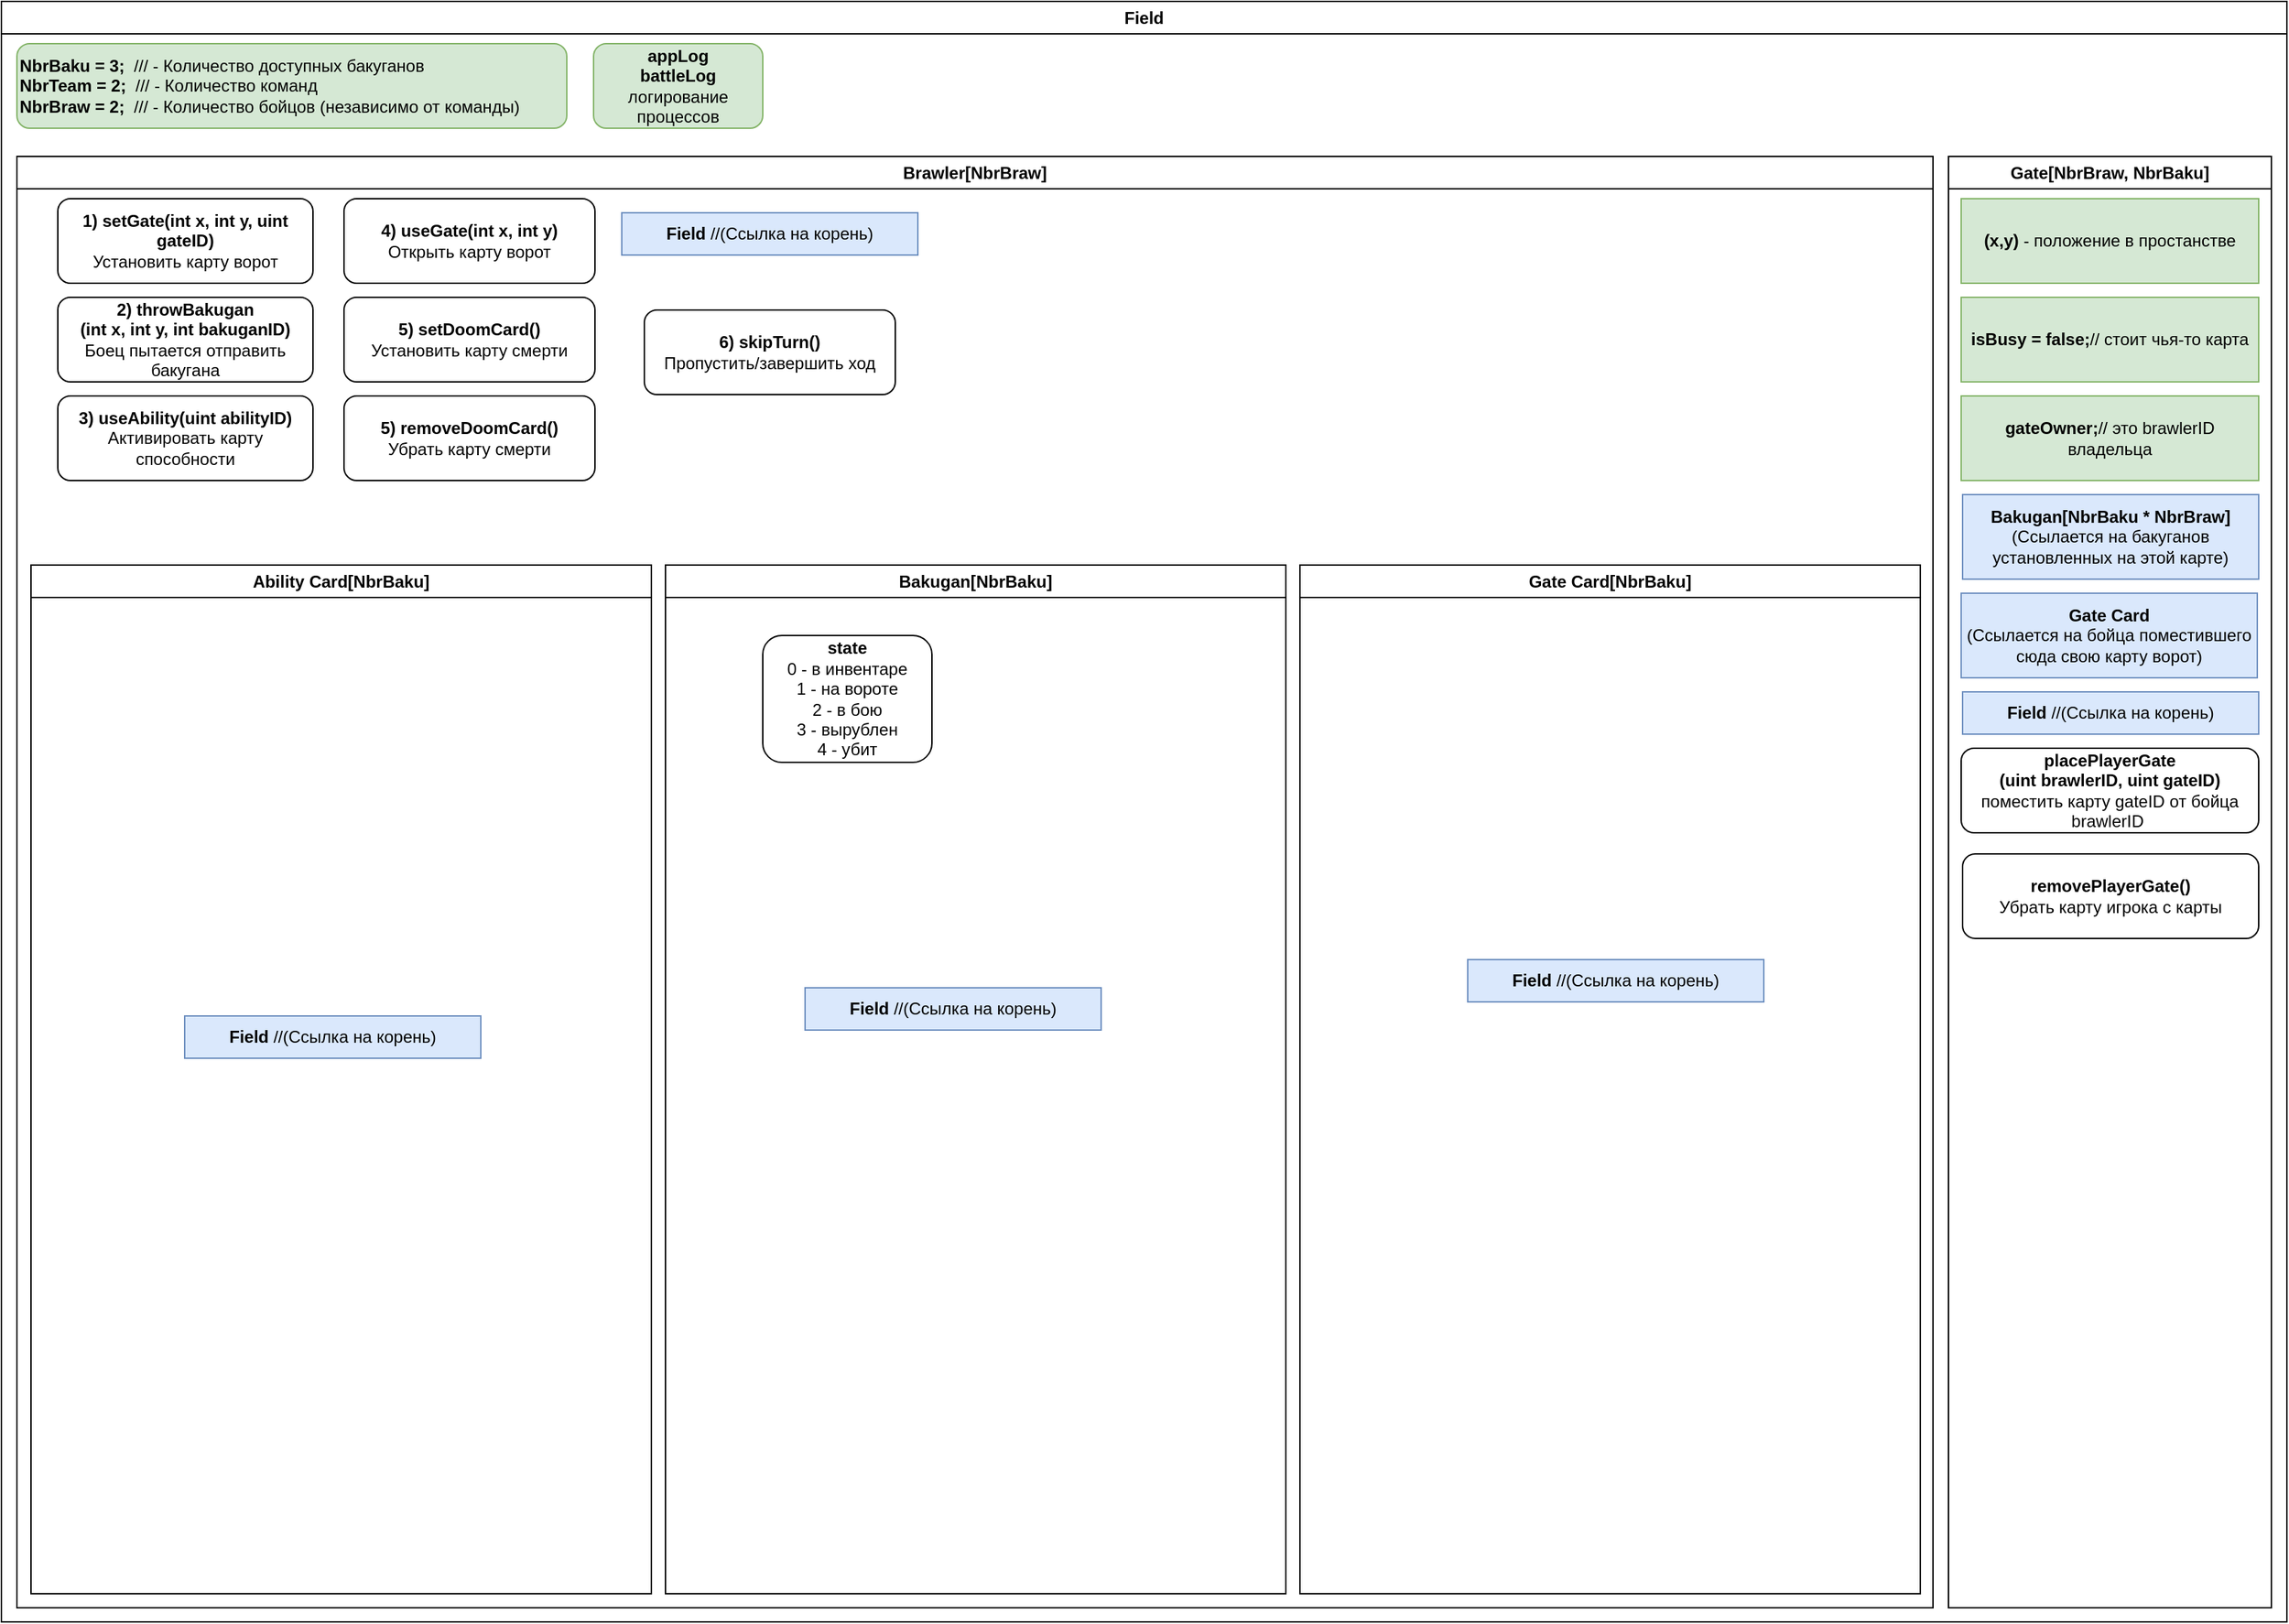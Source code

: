 <mxfile version="21.0.8" type="device"><diagram name="Страница 1" id="a3P9u6cnhdrN-g0bfrfS"><mxGraphModel dx="794" dy="465" grid="1" gridSize="10" guides="1" tooltips="1" connect="1" arrows="1" fold="1" page="1" pageScale="1" pageWidth="827" pageHeight="1169" math="0" shadow="0"><root><mxCell id="0"/><mxCell id="1" parent="0"/><mxCell id="YN7k_DSdsQhJTX5RIaJS-16" value="Field" style="swimlane;whiteSpace=wrap;html=1;startSize=23;" vertex="1" parent="1"><mxGeometry x="20" y="10" width="1621" height="1150" as="geometry"/></mxCell><mxCell id="YN7k_DSdsQhJTX5RIaJS-18" value="Brawler[NbrBraw]" style="swimlane;whiteSpace=wrap;html=1;" vertex="1" parent="YN7k_DSdsQhJTX5RIaJS-16"><mxGeometry x="11" y="110" width="1359" height="1030" as="geometry"/></mxCell><mxCell id="YN7k_DSdsQhJTX5RIaJS-37" value="Ability Card[&lt;b style=&quot;border-color: var(--border-color); text-align: left; background-color: rgb(255, 255, 255);&quot;&gt;NbrBaku&lt;/b&gt;]" style="swimlane;whiteSpace=wrap;html=1;startSize=23;" vertex="1" parent="YN7k_DSdsQhJTX5RIaJS-18"><mxGeometry x="10" y="290" width="440" height="730" as="geometry"/></mxCell><mxCell id="YN7k_DSdsQhJTX5RIaJS-44" value="&lt;b&gt;Field&lt;/b&gt; //(Ссылка на корень)" style="rounded=0;whiteSpace=wrap;html=1;fillColor=#dae8fc;strokeColor=#6c8ebf;" vertex="1" parent="YN7k_DSdsQhJTX5RIaJS-37"><mxGeometry x="109" y="320" width="210" height="30" as="geometry"/></mxCell><mxCell id="YN7k_DSdsQhJTX5RIaJS-38" value="Bakugan[&lt;b style=&quot;border-color: var(--border-color); text-align: left; background-color: rgb(255, 255, 255);&quot;&gt;NbrBaku&lt;/b&gt;]" style="swimlane;whiteSpace=wrap;html=1;startSize=23;" vertex="1" parent="YN7k_DSdsQhJTX5RIaJS-18"><mxGeometry x="460" y="290" width="440" height="730" as="geometry"/></mxCell><mxCell id="YN7k_DSdsQhJTX5RIaJS-43" value="&lt;b&gt;Field&lt;/b&gt; //(Ссылка на корень)" style="rounded=0;whiteSpace=wrap;html=1;fillColor=#dae8fc;strokeColor=#6c8ebf;" vertex="1" parent="YN7k_DSdsQhJTX5RIaJS-38"><mxGeometry x="99" y="300" width="210" height="30" as="geometry"/></mxCell><mxCell id="YN7k_DSdsQhJTX5RIaJS-48" value="&lt;b&gt;state&lt;/b&gt;&lt;br&gt;0 - в инвентаре&lt;br&gt;1 - на вороте&lt;br&gt;2 - в бою&lt;br&gt;3 - вырублен&lt;br&gt;4 - убит" style="rounded=1;whiteSpace=wrap;html=1;" vertex="1" parent="YN7k_DSdsQhJTX5RIaJS-38"><mxGeometry x="69" y="50" width="120" height="90" as="geometry"/></mxCell><mxCell id="YN7k_DSdsQhJTX5RIaJS-39" value="Gate Card[&lt;b style=&quot;border-color: var(--border-color); text-align: left; background-color: rgb(255, 255, 255);&quot;&gt;NbrBaku&lt;/b&gt;]" style="swimlane;whiteSpace=wrap;html=1;startSize=23;" vertex="1" parent="YN7k_DSdsQhJTX5RIaJS-18"><mxGeometry x="910" y="290" width="440" height="730" as="geometry"/></mxCell><mxCell id="YN7k_DSdsQhJTX5RIaJS-42" value="&lt;b&gt;Field&lt;/b&gt; //(Ссылка на корень)" style="rounded=0;whiteSpace=wrap;html=1;fillColor=#dae8fc;strokeColor=#6c8ebf;" vertex="1" parent="YN7k_DSdsQhJTX5RIaJS-39"><mxGeometry x="119" y="280" width="210" height="30" as="geometry"/></mxCell><mxCell id="YN7k_DSdsQhJTX5RIaJS-47" value="&lt;b&gt;2) throwBakugan&lt;br&gt;(int x, int y, int bakuganID)&lt;/b&gt;&lt;br&gt;Боец пытается отправить бакугана" style="rounded=1;whiteSpace=wrap;html=1;" vertex="1" parent="YN7k_DSdsQhJTX5RIaJS-18"><mxGeometry x="29" y="100" width="181" height="60" as="geometry"/></mxCell><mxCell id="YN7k_DSdsQhJTX5RIaJS-49" value="&lt;b&gt;3) useAbility(uint abilityID)&lt;/b&gt;&lt;br&gt;Активировать карту способности" style="rounded=1;whiteSpace=wrap;html=1;" vertex="1" parent="YN7k_DSdsQhJTX5RIaJS-18"><mxGeometry x="29" y="170" width="181" height="60" as="geometry"/></mxCell><mxCell id="YN7k_DSdsQhJTX5RIaJS-50" value="&lt;b&gt;4) useGate(int x, int y)&lt;/b&gt;&lt;br&gt;Открыть карту ворот" style="rounded=1;whiteSpace=wrap;html=1;" vertex="1" parent="YN7k_DSdsQhJTX5RIaJS-18"><mxGeometry x="232" y="30" width="178" height="60" as="geometry"/></mxCell><mxCell id="YN7k_DSdsQhJTX5RIaJS-51" value="&lt;b&gt;1) setGate(int x, int y, uint gateID)&lt;/b&gt;&lt;br&gt;Установить карту ворот" style="rounded=1;whiteSpace=wrap;html=1;" vertex="1" parent="YN7k_DSdsQhJTX5RIaJS-18"><mxGeometry x="29" y="30" width="181" height="60" as="geometry"/></mxCell><mxCell id="YN7k_DSdsQhJTX5RIaJS-52" value="&lt;b&gt;Field&lt;/b&gt; //(Ссылка на корень)" style="rounded=0;whiteSpace=wrap;html=1;fillColor=#dae8fc;strokeColor=#6c8ebf;" vertex="1" parent="YN7k_DSdsQhJTX5RIaJS-18"><mxGeometry x="429" y="40" width="210" height="30" as="geometry"/></mxCell><mxCell id="YN7k_DSdsQhJTX5RIaJS-66" value="&lt;b&gt;5)&amp;nbsp;setDoomCard()&lt;/b&gt;&lt;br&gt;Установить карту смерти" style="rounded=1;whiteSpace=wrap;html=1;" vertex="1" parent="YN7k_DSdsQhJTX5RIaJS-18"><mxGeometry x="232" y="100" width="178" height="60" as="geometry"/></mxCell><mxCell id="YN7k_DSdsQhJTX5RIaJS-67" value="&lt;b&gt;5)&amp;nbsp;removeDoomCard()&lt;/b&gt;&lt;br&gt;Убрать карту смерти" style="rounded=1;whiteSpace=wrap;html=1;" vertex="1" parent="YN7k_DSdsQhJTX5RIaJS-18"><mxGeometry x="232" y="170" width="178" height="60" as="geometry"/></mxCell><mxCell id="YN7k_DSdsQhJTX5RIaJS-25" value="Gate[NbrBraw, NbrBaku]" style="swimlane;whiteSpace=wrap;html=1;" vertex="1" parent="YN7k_DSdsQhJTX5RIaJS-16"><mxGeometry x="1381" y="110" width="229" height="1030" as="geometry"><mxRectangle x="571" y="110" width="180" height="30" as="alternateBounds"/></mxGeometry></mxCell><mxCell id="YN7k_DSdsQhJTX5RIaJS-27" value="&lt;b&gt;Bakugan[NbrBaku * NbrBraw]&lt;/b&gt;&lt;br&gt;(Ссылается на бакуганов установленных на этой карте)" style="rounded=0;whiteSpace=wrap;html=1;fillColor=#dae8fc;strokeColor=#6c8ebf;" vertex="1" parent="YN7k_DSdsQhJTX5RIaJS-25"><mxGeometry x="10" y="240" width="210" height="60" as="geometry"/></mxCell><mxCell id="YN7k_DSdsQhJTX5RIaJS-28" value="&lt;b&gt;Gate Card&lt;/b&gt;&lt;br&gt;(Ссылается на бойца поместившего сюда свою карту ворот)" style="rounded=0;whiteSpace=wrap;html=1;fillColor=#dae8fc;strokeColor=#6c8ebf;" vertex="1" parent="YN7k_DSdsQhJTX5RIaJS-25"><mxGeometry x="9" y="310" width="210" height="60" as="geometry"/></mxCell><mxCell id="YN7k_DSdsQhJTX5RIaJS-33" value="&lt;b&gt;(x,y)&lt;/b&gt; - положение в простанстве" style="rounded=0;whiteSpace=wrap;html=1;fillColor=#d5e8d4;strokeColor=#82b366;" vertex="1" parent="YN7k_DSdsQhJTX5RIaJS-25"><mxGeometry x="9" y="30" width="211" height="60" as="geometry"/></mxCell><mxCell id="YN7k_DSdsQhJTX5RIaJS-34" value="&lt;b&gt;isBusy = false;&lt;/b&gt;// стоит чья-то карта" style="rounded=0;whiteSpace=wrap;html=1;fillColor=#d5e8d4;strokeColor=#82b366;" vertex="1" parent="YN7k_DSdsQhJTX5RIaJS-25"><mxGeometry x="9" y="100" width="211" height="60" as="geometry"/></mxCell><mxCell id="YN7k_DSdsQhJTX5RIaJS-35" value="&lt;b&gt;gateOwner;&lt;/b&gt;// это brawlerID владельца" style="rounded=0;whiteSpace=wrap;html=1;fillColor=#d5e8d4;strokeColor=#82b366;" vertex="1" parent="YN7k_DSdsQhJTX5RIaJS-25"><mxGeometry x="9" y="170" width="211" height="60" as="geometry"/></mxCell><mxCell id="YN7k_DSdsQhJTX5RIaJS-36" value="&lt;b&gt;Field&lt;/b&gt; //(Ссылка на корень)" style="rounded=0;whiteSpace=wrap;html=1;fillColor=#dae8fc;strokeColor=#6c8ebf;" vertex="1" parent="YN7k_DSdsQhJTX5RIaJS-25"><mxGeometry x="10" y="380" width="210" height="30" as="geometry"/></mxCell><mxCell id="YN7k_DSdsQhJTX5RIaJS-45" value="&lt;b&gt;placePlayerGate&lt;br&gt;(uint brawlerID, uint gateID)&lt;/b&gt;&lt;br&gt;поместить карту gateID от бойца brawlerID&amp;nbsp;" style="rounded=1;whiteSpace=wrap;html=1;" vertex="1" parent="YN7k_DSdsQhJTX5RIaJS-25"><mxGeometry x="9" y="420" width="211" height="60" as="geometry"/></mxCell><mxCell id="YN7k_DSdsQhJTX5RIaJS-46" value="&lt;b&gt;removePlayerGate()&lt;/b&gt;&lt;br&gt;Убрать карту игрока с карты" style="rounded=1;whiteSpace=wrap;html=1;" vertex="1" parent="YN7k_DSdsQhJTX5RIaJS-25"><mxGeometry x="10" y="495" width="210" height="60" as="geometry"/></mxCell><mxCell id="YN7k_DSdsQhJTX5RIaJS-31" value="&lt;div&gt;&lt;b&gt;NbrBaku = 3;&lt;/b&gt;&amp;nbsp; /// - Количество доступных бакуганов&lt;/div&gt;&lt;div&gt;&lt;b&gt;NbrTeam = 2;&lt;/b&gt;&amp;nbsp; /// - Количество команд&lt;/div&gt;&lt;div&gt;&lt;b&gt;NbrBraw = 2;&lt;/b&gt;&amp;nbsp; /// - Количество бойцов (независимо от команды)&lt;/div&gt;" style="rounded=1;whiteSpace=wrap;html=1;align=left;labelBackgroundColor=none;fillColor=#d5e8d4;strokeColor=#82b366;" vertex="1" parent="YN7k_DSdsQhJTX5RIaJS-16"><mxGeometry x="11" y="30" width="390" height="60" as="geometry"/></mxCell><mxCell id="YN7k_DSdsQhJTX5RIaJS-41" value="&lt;b&gt;appLog&lt;br&gt;battleLog&lt;/b&gt;&lt;br&gt;логирование процессов" style="rounded=1;whiteSpace=wrap;html=1;fillColor=#d5e8d4;strokeColor=#82b366;" vertex="1" parent="YN7k_DSdsQhJTX5RIaJS-16"><mxGeometry x="420" y="30" width="120" height="60" as="geometry"/></mxCell><mxCell id="YN7k_DSdsQhJTX5RIaJS-68" value="&lt;b&gt;6)&amp;nbsp;skipTurn()&lt;/b&gt;&lt;br&gt;Пропустить/завершить ход" style="rounded=1;whiteSpace=wrap;html=1;" vertex="1" parent="1"><mxGeometry x="476" y="229" width="178" height="60" as="geometry"/></mxCell></root></mxGraphModel></diagram></mxfile>
